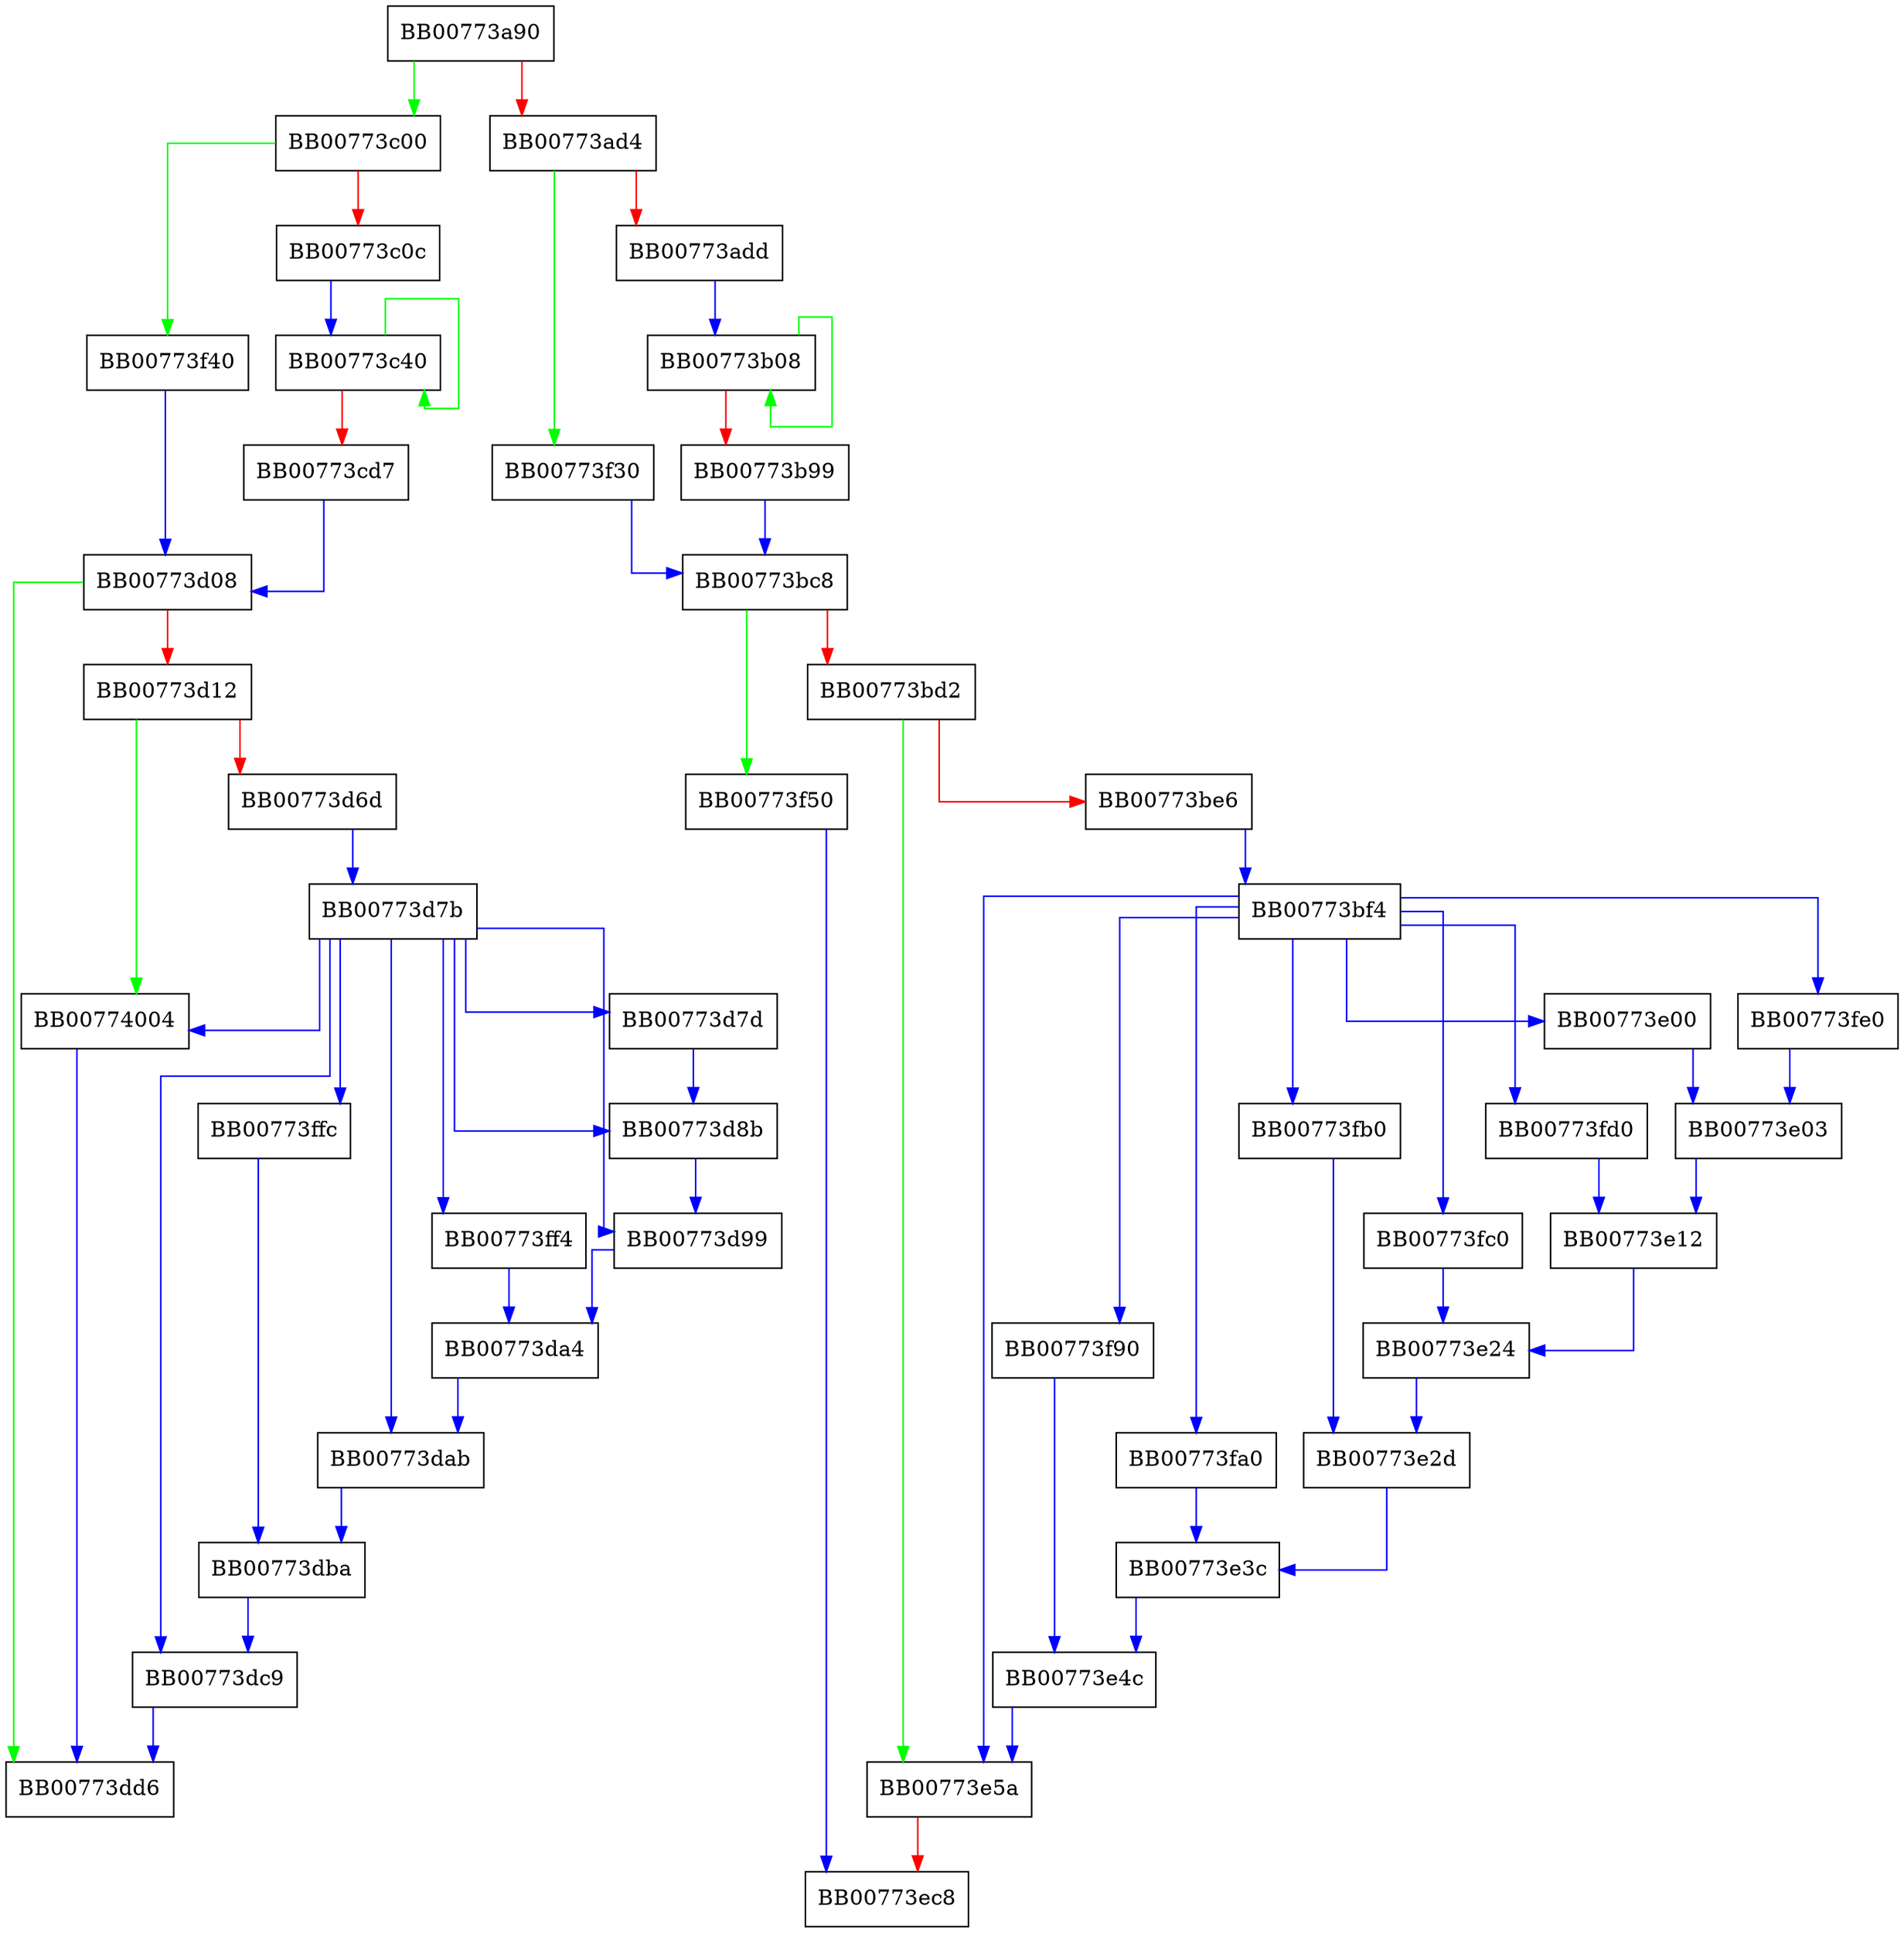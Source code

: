 digraph IDEA_cbc_encrypt {
  node [shape="box"];
  graph [splines=ortho];
  BB00773a90 -> BB00773c00 [color="green"];
  BB00773a90 -> BB00773ad4 [color="red"];
  BB00773ad4 -> BB00773f30 [color="green"];
  BB00773ad4 -> BB00773add [color="red"];
  BB00773add -> BB00773b08 [color="blue"];
  BB00773b08 -> BB00773b08 [color="green"];
  BB00773b08 -> BB00773b99 [color="red"];
  BB00773b99 -> BB00773bc8 [color="blue"];
  BB00773bc8 -> BB00773f50 [color="green"];
  BB00773bc8 -> BB00773bd2 [color="red"];
  BB00773bd2 -> BB00773e5a [color="green"];
  BB00773bd2 -> BB00773be6 [color="red"];
  BB00773be6 -> BB00773bf4 [color="blue"];
  BB00773bf4 -> BB00773e5a [color="blue"];
  BB00773bf4 -> BB00773f90 [color="blue"];
  BB00773bf4 -> BB00773fa0 [color="blue"];
  BB00773bf4 -> BB00773fb0 [color="blue"];
  BB00773bf4 -> BB00773fc0 [color="blue"];
  BB00773bf4 -> BB00773fd0 [color="blue"];
  BB00773bf4 -> BB00773e00 [color="blue"];
  BB00773bf4 -> BB00773fe0 [color="blue"];
  BB00773c00 -> BB00773f40 [color="green"];
  BB00773c00 -> BB00773c0c [color="red"];
  BB00773c0c -> BB00773c40 [color="blue"];
  BB00773c40 -> BB00773c40 [color="green"];
  BB00773c40 -> BB00773cd7 [color="red"];
  BB00773cd7 -> BB00773d08 [color="blue"];
  BB00773d08 -> BB00773dd6 [color="green"];
  BB00773d08 -> BB00773d12 [color="red"];
  BB00773d12 -> BB00774004 [color="green"];
  BB00773d12 -> BB00773d6d [color="red"];
  BB00773d6d -> BB00773d7b [color="blue"];
  BB00773d7b -> BB00774004 [color="blue"];
  BB00773d7b -> BB00773dc9 [color="blue"];
  BB00773d7b -> BB00773ffc [color="blue"];
  BB00773d7b -> BB00773dab [color="blue"];
  BB00773d7b -> BB00773ff4 [color="blue"];
  BB00773d7b -> BB00773d99 [color="blue"];
  BB00773d7b -> BB00773d8b [color="blue"];
  BB00773d7b -> BB00773d7d [color="blue"];
  BB00773d7d -> BB00773d8b [color="blue"];
  BB00773d8b -> BB00773d99 [color="blue"];
  BB00773d99 -> BB00773da4 [color="blue"];
  BB00773da4 -> BB00773dab [color="blue"];
  BB00773dab -> BB00773dba [color="blue"];
  BB00773dba -> BB00773dc9 [color="blue"];
  BB00773dc9 -> BB00773dd6 [color="blue"];
  BB00773e00 -> BB00773e03 [color="blue"];
  BB00773e03 -> BB00773e12 [color="blue"];
  BB00773e12 -> BB00773e24 [color="blue"];
  BB00773e24 -> BB00773e2d [color="blue"];
  BB00773e2d -> BB00773e3c [color="blue"];
  BB00773e3c -> BB00773e4c [color="blue"];
  BB00773e4c -> BB00773e5a [color="blue"];
  BB00773e5a -> BB00773ec8 [color="red"];
  BB00773f30 -> BB00773bc8 [color="blue"];
  BB00773f40 -> BB00773d08 [color="blue"];
  BB00773f50 -> BB00773ec8 [color="blue"];
  BB00773f90 -> BB00773e4c [color="blue"];
  BB00773fa0 -> BB00773e3c [color="blue"];
  BB00773fb0 -> BB00773e2d [color="blue"];
  BB00773fc0 -> BB00773e24 [color="blue"];
  BB00773fd0 -> BB00773e12 [color="blue"];
  BB00773fe0 -> BB00773e03 [color="blue"];
  BB00773ff4 -> BB00773da4 [color="blue"];
  BB00773ffc -> BB00773dba [color="blue"];
  BB00774004 -> BB00773dd6 [color="blue"];
}